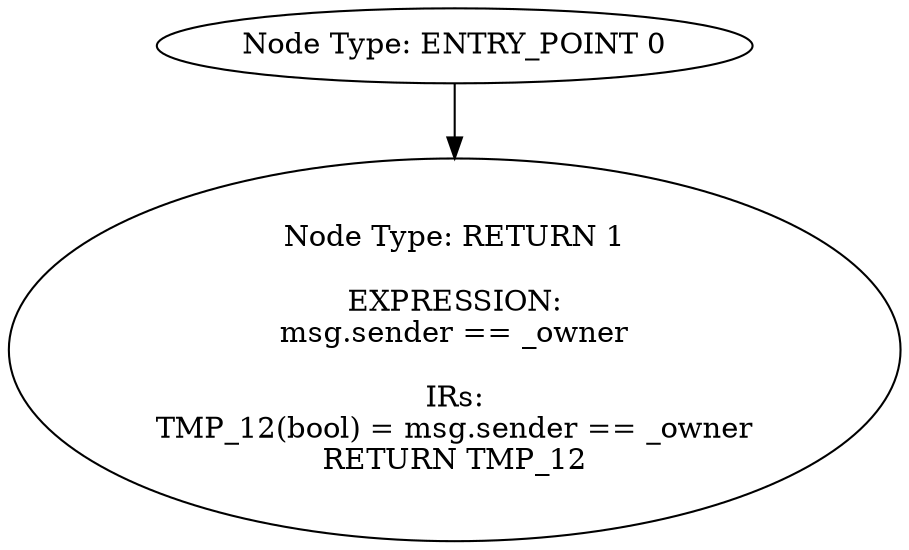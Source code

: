digraph{
0[label="Node Type: ENTRY_POINT 0
"];
0->1;
1[label="Node Type: RETURN 1

EXPRESSION:
msg.sender == _owner

IRs:
TMP_12(bool) = msg.sender == _owner
RETURN TMP_12"];
}
